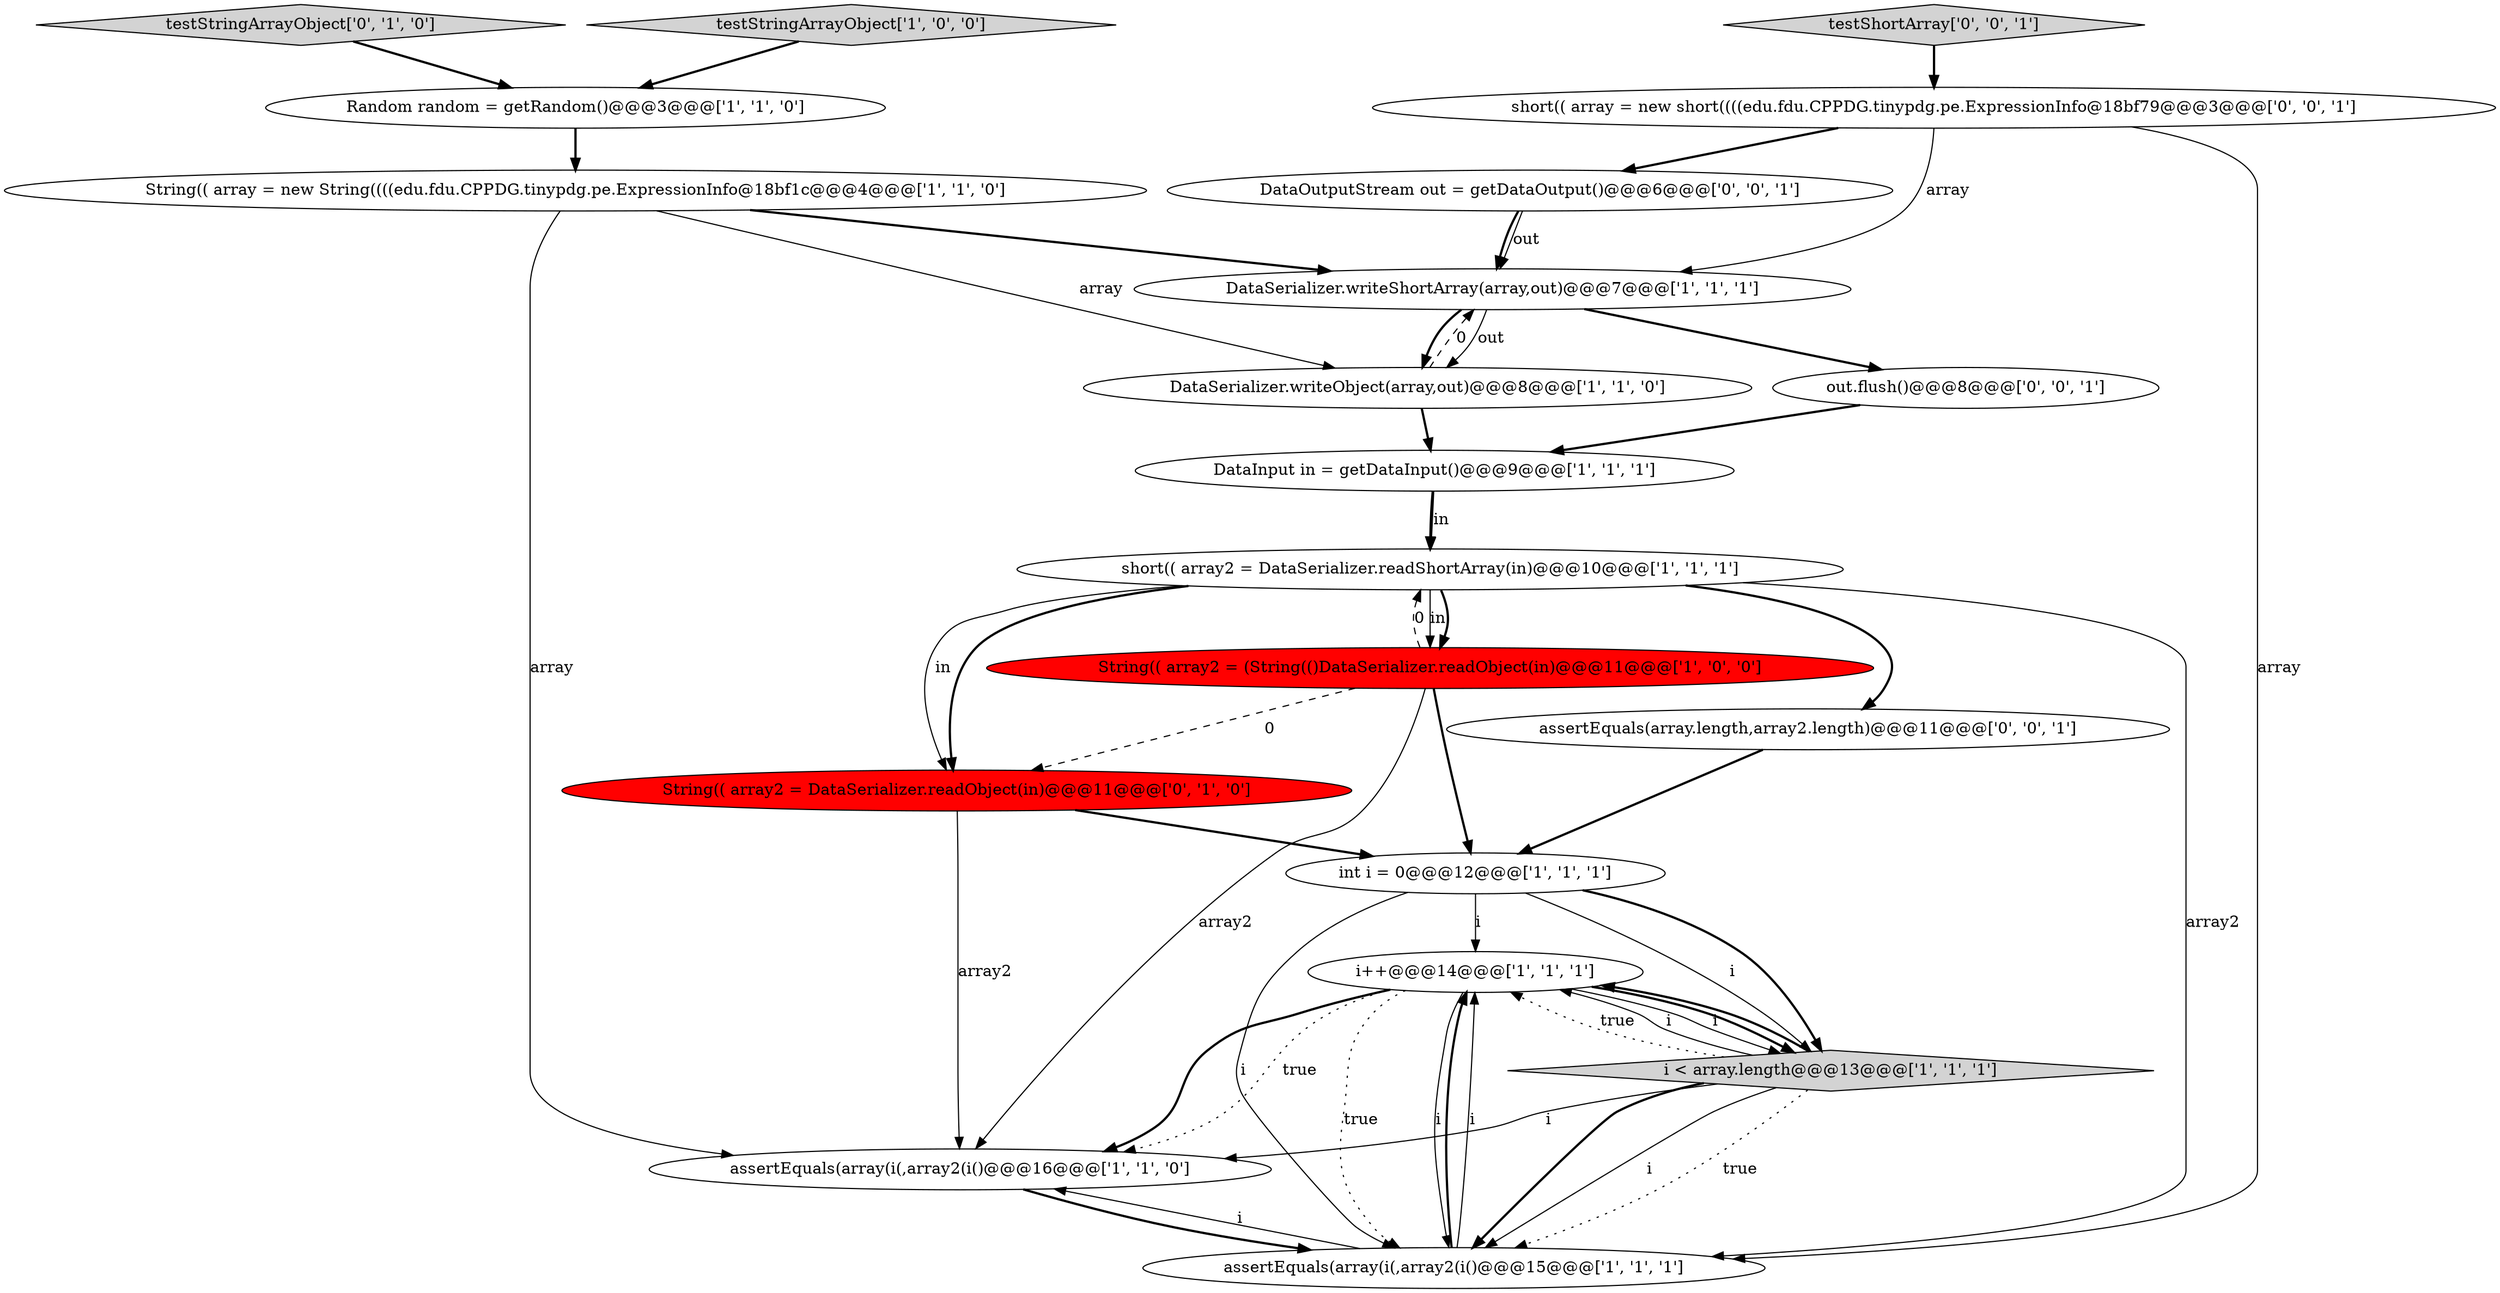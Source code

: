 digraph {
17 [style = filled, label = "DataOutputStream out = getDataOutput()@@@6@@@['0', '0', '1']", fillcolor = white, shape = ellipse image = "AAA0AAABBB3BBB"];
15 [style = filled, label = "assertEquals(array.length,array2.length)@@@11@@@['0', '0', '1']", fillcolor = white, shape = ellipse image = "AAA0AAABBB3BBB"];
1 [style = filled, label = "DataSerializer.writeObject(array,out)@@@8@@@['1', '1', '0']", fillcolor = white, shape = ellipse image = "AAA0AAABBB1BBB"];
0 [style = filled, label = "String(( array2 = (String(()DataSerializer.readObject(in)@@@11@@@['1', '0', '0']", fillcolor = red, shape = ellipse image = "AAA1AAABBB1BBB"];
5 [style = filled, label = "i++@@@14@@@['1', '1', '1']", fillcolor = white, shape = ellipse image = "AAA0AAABBB1BBB"];
7 [style = filled, label = "int i = 0@@@12@@@['1', '1', '1']", fillcolor = white, shape = ellipse image = "AAA0AAABBB1BBB"];
19 [style = filled, label = "testShortArray['0', '0', '1']", fillcolor = lightgray, shape = diamond image = "AAA0AAABBB3BBB"];
9 [style = filled, label = "DataSerializer.writeShortArray(array,out)@@@7@@@['1', '1', '1']", fillcolor = white, shape = ellipse image = "AAA0AAABBB1BBB"];
16 [style = filled, label = "short(( array = new short((((edu.fdu.CPPDG.tinypdg.pe.ExpressionInfo@18bf79@@@3@@@['0', '0', '1']", fillcolor = white, shape = ellipse image = "AAA0AAABBB3BBB"];
4 [style = filled, label = "assertEquals(array(i(,array2(i()@@@16@@@['1', '1', '0']", fillcolor = white, shape = ellipse image = "AAA0AAABBB1BBB"];
6 [style = filled, label = "testStringArrayObject['1', '0', '0']", fillcolor = lightgray, shape = diamond image = "AAA0AAABBB1BBB"];
11 [style = filled, label = "Random random = getRandom()@@@3@@@['1', '1', '0']", fillcolor = white, shape = ellipse image = "AAA0AAABBB1BBB"];
13 [style = filled, label = "testStringArrayObject['0', '1', '0']", fillcolor = lightgray, shape = diamond image = "AAA0AAABBB2BBB"];
14 [style = filled, label = "String(( array2 = DataSerializer.readObject(in)@@@11@@@['0', '1', '0']", fillcolor = red, shape = ellipse image = "AAA1AAABBB2BBB"];
10 [style = filled, label = "short(( array2 = DataSerializer.readShortArray(in)@@@10@@@['1', '1', '1']", fillcolor = white, shape = ellipse image = "AAA0AAABBB1BBB"];
18 [style = filled, label = "out.flush()@@@8@@@['0', '0', '1']", fillcolor = white, shape = ellipse image = "AAA0AAABBB3BBB"];
2 [style = filled, label = "i < array.length@@@13@@@['1', '1', '1']", fillcolor = lightgray, shape = diamond image = "AAA0AAABBB1BBB"];
8 [style = filled, label = "String(( array = new String((((edu.fdu.CPPDG.tinypdg.pe.ExpressionInfo@18bf1c@@@4@@@['1', '1', '0']", fillcolor = white, shape = ellipse image = "AAA0AAABBB1BBB"];
12 [style = filled, label = "assertEquals(array(i(,array2(i()@@@15@@@['1', '1', '1']", fillcolor = white, shape = ellipse image = "AAA0AAABBB1BBB"];
3 [style = filled, label = "DataInput in = getDataInput()@@@9@@@['1', '1', '1']", fillcolor = white, shape = ellipse image = "AAA0AAABBB1BBB"];
18->3 [style = bold, label=""];
3->10 [style = solid, label="in"];
10->15 [style = bold, label=""];
12->5 [style = bold, label=""];
15->7 [style = bold, label=""];
10->14 [style = bold, label=""];
7->2 [style = solid, label="i"];
8->1 [style = solid, label="array"];
8->4 [style = solid, label="array"];
5->2 [style = solid, label="i"];
17->9 [style = bold, label=""];
1->3 [style = bold, label=""];
10->12 [style = solid, label="array2"];
10->0 [style = solid, label="in"];
1->9 [style = dashed, label="0"];
16->17 [style = bold, label=""];
0->4 [style = solid, label="array2"];
5->12 [style = dotted, label="true"];
13->11 [style = bold, label=""];
17->9 [style = solid, label="out"];
2->12 [style = bold, label=""];
5->4 [style = dotted, label="true"];
0->10 [style = dashed, label="0"];
14->7 [style = bold, label=""];
0->7 [style = bold, label=""];
19->16 [style = bold, label=""];
7->5 [style = solid, label="i"];
7->12 [style = solid, label="i"];
0->14 [style = dashed, label="0"];
3->10 [style = bold, label=""];
9->1 [style = solid, label="out"];
5->2 [style = bold, label=""];
9->18 [style = bold, label=""];
12->5 [style = solid, label="i"];
7->2 [style = bold, label=""];
6->11 [style = bold, label=""];
2->12 [style = solid, label="i"];
5->4 [style = bold, label=""];
10->0 [style = bold, label=""];
2->4 [style = solid, label="i"];
12->4 [style = solid, label="i"];
8->9 [style = bold, label=""];
16->9 [style = solid, label="array"];
2->12 [style = dotted, label="true"];
4->12 [style = bold, label=""];
11->8 [style = bold, label=""];
10->14 [style = solid, label="in"];
9->1 [style = bold, label=""];
2->5 [style = dotted, label="true"];
14->4 [style = solid, label="array2"];
5->12 [style = solid, label="i"];
2->5 [style = solid, label="i"];
2->5 [style = bold, label=""];
16->12 [style = solid, label="array"];
}
